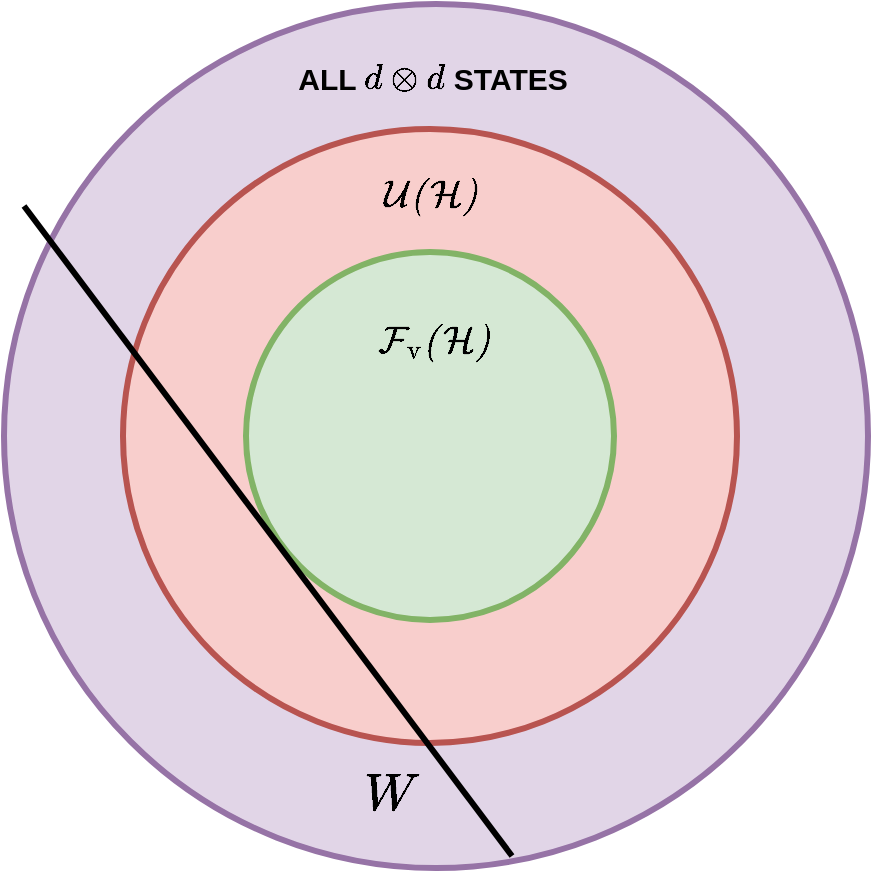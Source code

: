 <mxfile version="14.8.0" type="github">
  <diagram id="DesQzz0FUMzqTQDBwzYv" name="Page-1">
    <mxGraphModel dx="1418" dy="794" grid="0" gridSize="10" guides="1" tooltips="1" connect="1" arrows="1" fold="1" page="1" pageScale="1" pageWidth="827" pageHeight="1169" math="1" shadow="0">
      <root>
        <mxCell id="0" />
        <mxCell id="1" parent="0" />
        <mxCell id="a4A_HweRNCj4ITvUPTM8-2" value="" style="ellipse;whiteSpace=wrap;html=1;aspect=fixed;strokeWidth=3;fillColor=#e1d5e7;strokeColor=#9673a6;" parent="1" vertex="1">
          <mxGeometry x="197" y="138" width="432" height="432" as="geometry" />
        </mxCell>
        <mxCell id="a4A_HweRNCj4ITvUPTM8-3" value="" style="ellipse;whiteSpace=wrap;html=1;aspect=fixed;strokeWidth=3;fillColor=#f8cecc;strokeColor=#b85450;" parent="1" vertex="1">
          <mxGeometry x="256.5" y="200.5" width="307" height="307" as="geometry" />
        </mxCell>
        <mxCell id="a4A_HweRNCj4ITvUPTM8-4" value="" style="ellipse;whiteSpace=wrap;html=1;aspect=fixed;strokeWidth=3;fillColor=#d5e8d4;strokeColor=#82b366;" parent="1" vertex="1">
          <mxGeometry x="318" y="262" width="184" height="184" as="geometry" />
        </mxCell>
        <mxCell id="a4A_HweRNCj4ITvUPTM8-8" value="" style="endArrow=none;html=1;strokeWidth=3;" parent="1" edge="1">
          <mxGeometry width="50" height="50" relative="1" as="geometry">
            <mxPoint x="451" y="564" as="sourcePoint" />
            <mxPoint x="207" y="239" as="targetPoint" />
          </mxGeometry>
        </mxCell>
        <mxCell id="a4A_HweRNCj4ITvUPTM8-9" value="&lt;font style=&quot;font-size: 22px&quot;&gt;$$W$$&lt;/font&gt;" style="text;html=1;align=center;verticalAlign=middle;resizable=0;points=[];autosize=1;" parent="1" vertex="1">
          <mxGeometry x="350" y="523" width="80" height="21" as="geometry" />
        </mxCell>
        <mxCell id="a4A_HweRNCj4ITvUPTM8-10" value="&lt;div style=&quot;font-size: 16px&quot;&gt;&lt;font style=&quot;font-size: 16px&quot;&gt;$${\cal F_{\mathrm v}(H)}$$&lt;/font&gt;&lt;/div&gt;&lt;div style=&quot;font-size: 16px&quot;&gt;&lt;font style=&quot;font-size: 16px&quot;&gt;&lt;br&gt;&lt;/font&gt;&lt;/div&gt;&lt;div style=&quot;font-size: 16px&quot;&gt;&lt;font style=&quot;font-size: 16px&quot;&gt;&lt;br&gt;&lt;/font&gt;&lt;/div&gt;&lt;div style=&quot;font-size: 16px&quot;&gt;&lt;font style=&quot;font-size: 16px&quot;&gt;&lt;br&gt;&lt;/font&gt;&lt;/div&gt;" style="text;html=1;align=center;verticalAlign=middle;resizable=0;points=[];autosize=1;" parent="1" vertex="1">
          <mxGeometry x="308" y="305" width="208" height="60" as="geometry" />
        </mxCell>
        <mxCell id="a4A_HweRNCj4ITvUPTM8-13" value="&lt;font style=&quot;font-size: 15px&quot;&gt;&lt;b&gt;ALL \(d \otimes d \) STATES&lt;br&gt;&lt;br&gt;&lt;/b&gt;&lt;/font&gt;" style="text;html=1;align=center;verticalAlign=middle;resizable=0;points=[];autosize=1;" parent="1" vertex="1">
          <mxGeometry x="308" y="166.5" width="206" height="34" as="geometry" />
        </mxCell>
        <mxCell id="a4A_HweRNCj4ITvUPTM8-14" value="&lt;div style=&quot;font-size: 16px&quot;&gt;$${\cal U(H)}$$&lt;/div&gt;&lt;div style=&quot;font-size: 16px&quot;&gt;&lt;br&gt;&lt;/div&gt;&lt;div style=&quot;font-size: 16px&quot;&gt;&lt;br&gt;&lt;/div&gt;" style="text;html=1;align=center;verticalAlign=middle;resizable=0;points=[];autosize=1;" parent="1" vertex="1">
          <mxGeometry x="350.5" y="230" width="119" height="46" as="geometry" />
        </mxCell>
      </root>
    </mxGraphModel>
  </diagram>
</mxfile>
